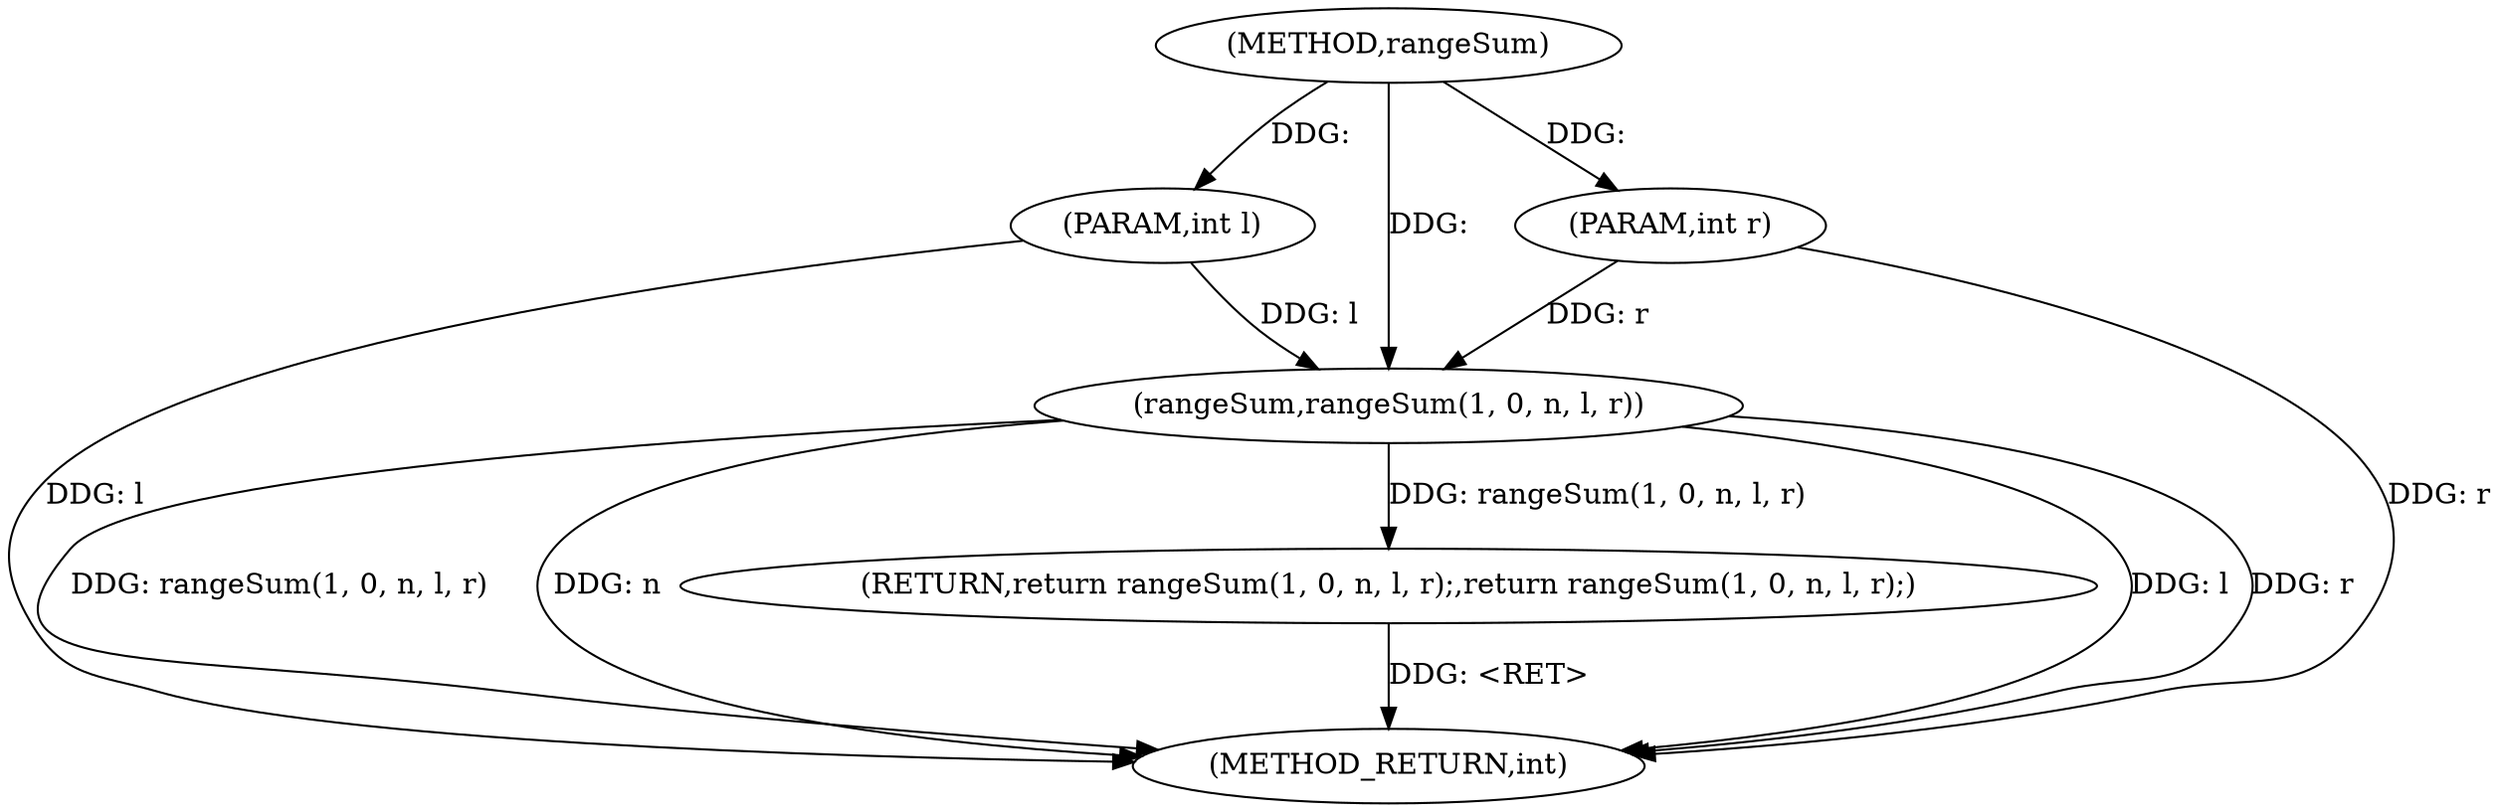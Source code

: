 digraph "rangeSum" {  
"1000687" [label = "(METHOD,rangeSum)" ]
"1000698" [label = "(METHOD_RETURN,int)" ]
"1000688" [label = "(PARAM,int l)" ]
"1000689" [label = "(PARAM,int r)" ]
"1000691" [label = "(RETURN,return rangeSum(1, 0, n, l, r);,return rangeSum(1, 0, n, l, r);)" ]
"1000692" [label = "(rangeSum,rangeSum(1, 0, n, l, r))" ]
  "1000688" -> "1000698"  [ label = "DDG: l"] 
  "1000689" -> "1000698"  [ label = "DDG: r"] 
  "1000692" -> "1000698"  [ label = "DDG: l"] 
  "1000692" -> "1000698"  [ label = "DDG: r"] 
  "1000692" -> "1000698"  [ label = "DDG: rangeSum(1, 0, n, l, r)"] 
  "1000691" -> "1000698"  [ label = "DDG: <RET>"] 
  "1000692" -> "1000698"  [ label = "DDG: n"] 
  "1000687" -> "1000688"  [ label = "DDG: "] 
  "1000687" -> "1000689"  [ label = "DDG: "] 
  "1000692" -> "1000691"  [ label = "DDG: rangeSum(1, 0, n, l, r)"] 
  "1000687" -> "1000692"  [ label = "DDG: "] 
  "1000688" -> "1000692"  [ label = "DDG: l"] 
  "1000689" -> "1000692"  [ label = "DDG: r"] 
}
